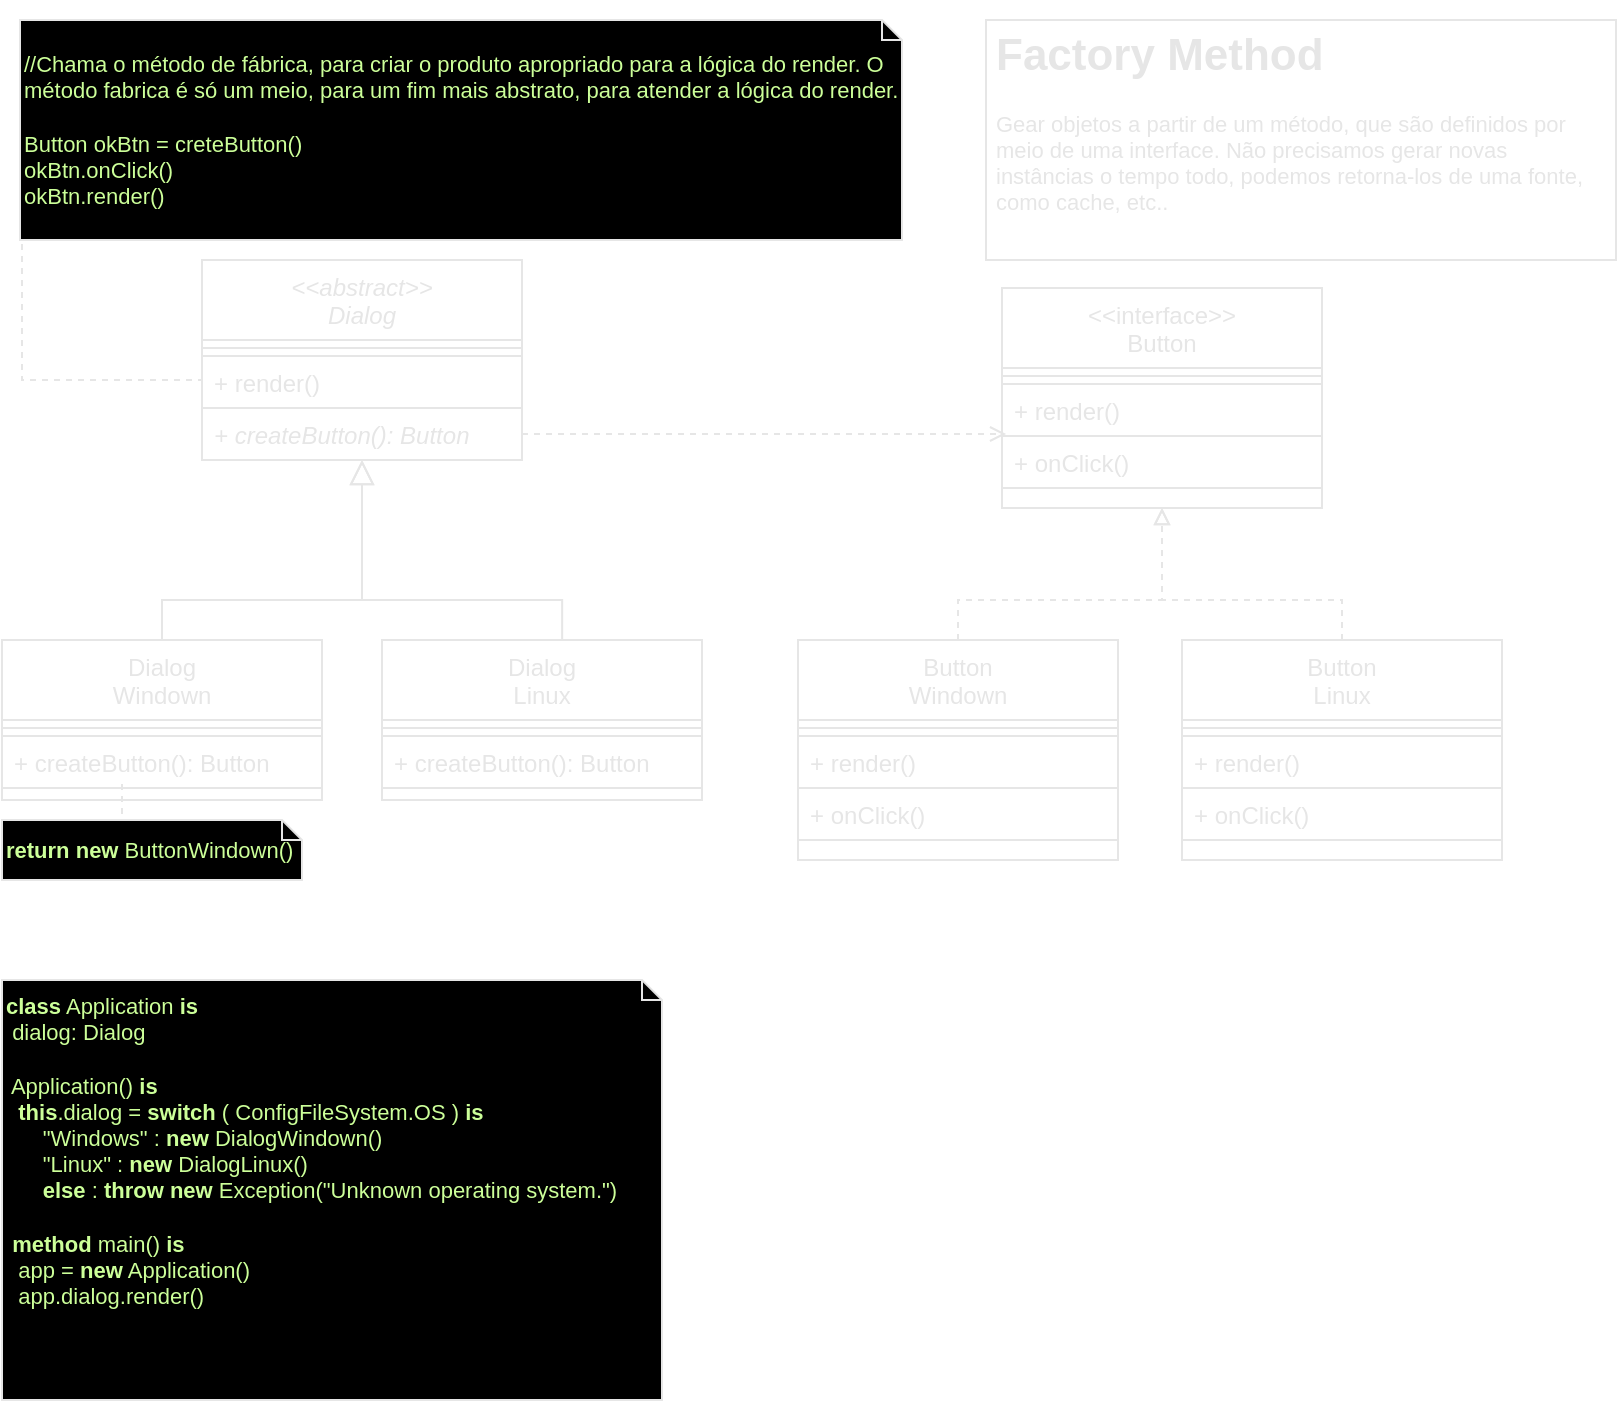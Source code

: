 <mxfile version="20.8.10" type="github" pages="3">
  <diagram id="C5RBs43oDa-KdzZeNtuy" name="Factory Method">
    <mxGraphModel dx="999" dy="1647" grid="1" gridSize="10" guides="1" tooltips="1" connect="1" arrows="1" fold="1" page="1" pageScale="1" pageWidth="827" pageHeight="1169" math="0" shadow="0">
      <root>
        <mxCell id="WIyWlLk6GJQsqaUBKTNV-0" />
        <mxCell id="WIyWlLk6GJQsqaUBKTNV-1" parent="WIyWlLk6GJQsqaUBKTNV-0" />
        <mxCell id="zkfFHV4jXpPFQw0GAbJ--0" value="&lt;&lt;abstract&gt;&gt;&#xa;Dialog" style="swimlane;fontStyle=2;align=center;verticalAlign=top;childLayout=stackLayout;horizontal=1;startSize=40;horizontalStack=0;resizeParent=1;resizeLast=0;collapsible=1;marginBottom=0;rounded=0;shadow=0;strokeWidth=1;fontColor=#E6E6E6;strokeColor=#E6E6E6;" parent="WIyWlLk6GJQsqaUBKTNV-1" vertex="1">
          <mxGeometry x="120" y="120" width="160" height="100" as="geometry">
            <mxRectangle x="230" y="140" width="160" height="26" as="alternateBounds" />
          </mxGeometry>
        </mxCell>
        <mxCell id="zkfFHV4jXpPFQw0GAbJ--4" value="" style="line;html=1;strokeWidth=1;align=left;verticalAlign=middle;spacingTop=-1;spacingLeft=3;spacingRight=3;rotatable=0;labelPosition=right;points=[];portConstraint=eastwest;fontColor=#E6E6E6;strokeColor=#E6E6E6;" parent="zkfFHV4jXpPFQw0GAbJ--0" vertex="1">
          <mxGeometry y="40" width="160" height="8" as="geometry" />
        </mxCell>
        <mxCell id="zkfFHV4jXpPFQw0GAbJ--5" value="+ render()" style="text;align=left;verticalAlign=top;spacingLeft=4;spacingRight=4;overflow=hidden;rotatable=0;points=[[0,0.5],[1,0.5]];portConstraint=eastwest;fontColor=#E6E6E6;strokeColor=#E6E6E6;" parent="zkfFHV4jXpPFQw0GAbJ--0" vertex="1">
          <mxGeometry y="48" width="160" height="26" as="geometry" />
        </mxCell>
        <mxCell id="k-C3hMUkvCa6fPTuD9LT-3" value="+ createButton(): Button" style="text;align=left;verticalAlign=top;spacingLeft=4;spacingRight=4;overflow=hidden;rotatable=0;points=[[0,0.5],[1,0.5]];portConstraint=eastwest;fontStyle=2;fontColor=#E6E6E6;strokeColor=#E6E6E6;" parent="zkfFHV4jXpPFQw0GAbJ--0" vertex="1">
          <mxGeometry y="74" width="160" height="26" as="geometry" />
        </mxCell>
        <mxCell id="zkfFHV4jXpPFQw0GAbJ--6" value="Dialog&#xa;Windown" style="swimlane;fontStyle=0;align=center;verticalAlign=top;childLayout=stackLayout;horizontal=1;startSize=40;horizontalStack=0;resizeParent=1;resizeLast=0;collapsible=1;marginBottom=0;rounded=0;shadow=0;strokeWidth=1;strokeColor=#E6E6E6;fontColor=#E6E6E6;" parent="WIyWlLk6GJQsqaUBKTNV-1" vertex="1">
          <mxGeometry x="20" y="310" width="160" height="80" as="geometry">
            <mxRectangle x="130" y="380" width="160" height="26" as="alternateBounds" />
          </mxGeometry>
        </mxCell>
        <mxCell id="zkfFHV4jXpPFQw0GAbJ--9" value="" style="line;html=1;strokeWidth=1;align=left;verticalAlign=middle;spacingTop=-1;spacingLeft=3;spacingRight=3;rotatable=0;labelPosition=right;points=[];portConstraint=eastwest;strokeColor=#E6E6E6;fontColor=#E6E6E6;" parent="zkfFHV4jXpPFQw0GAbJ--6" vertex="1">
          <mxGeometry y="40" width="160" height="8" as="geometry" />
        </mxCell>
        <mxCell id="zkfFHV4jXpPFQw0GAbJ--11" value="+ createButton(): Button" style="text;align=left;verticalAlign=top;spacingLeft=4;spacingRight=4;overflow=hidden;rotatable=0;points=[[0,0.5],[1,0.5]];portConstraint=eastwest;strokeColor=#E6E6E6;fontColor=#E6E6E6;" parent="zkfFHV4jXpPFQw0GAbJ--6" vertex="1">
          <mxGeometry y="48" width="160" height="26" as="geometry" />
        </mxCell>
        <mxCell id="zkfFHV4jXpPFQw0GAbJ--12" value="" style="endArrow=block;endSize=10;endFill=0;shadow=0;strokeWidth=1;rounded=0;edgeStyle=elbowEdgeStyle;elbow=vertical;exitX=0.5;exitY=0;exitDx=0;exitDy=0;entryX=0.5;entryY=1;entryDx=0;entryDy=0;strokeColor=#E6E6E6;fontColor=#E6E6E6;" parent="WIyWlLk6GJQsqaUBKTNV-1" source="zkfFHV4jXpPFQw0GAbJ--6" target="zkfFHV4jXpPFQw0GAbJ--0" edge="1">
          <mxGeometry width="160" relative="1" as="geometry">
            <mxPoint x="100" y="280" as="sourcePoint" />
            <mxPoint x="150" y="250" as="targetPoint" />
            <Array as="points">
              <mxPoint x="150" y="290" />
            </Array>
          </mxGeometry>
        </mxCell>
        <mxCell id="zkfFHV4jXpPFQw0GAbJ--16" value="" style="endArrow=block;endSize=10;endFill=0;shadow=0;strokeWidth=1;rounded=0;edgeStyle=elbowEdgeStyle;elbow=vertical;exitX=0.563;exitY=0;exitDx=0;exitDy=0;exitPerimeter=0;entryX=0.5;entryY=1;entryDx=0;entryDy=0;strokeColor=#E6E6E6;fontColor=#E6E6E6;" parent="WIyWlLk6GJQsqaUBKTNV-1" source="k-C3hMUkvCa6fPTuD9LT-14" target="zkfFHV4jXpPFQw0GAbJ--0" edge="1">
          <mxGeometry width="160" relative="1" as="geometry">
            <mxPoint x="300" y="360" as="sourcePoint" />
            <mxPoint x="200" y="271" as="targetPoint" />
            <Array as="points">
              <mxPoint x="240" y="290" />
            </Array>
          </mxGeometry>
        </mxCell>
        <mxCell id="k-C3hMUkvCa6fPTuD9LT-8" value="" style="edgeStyle=orthogonalEdgeStyle;rounded=0;orthogonalLoop=1;jettySize=auto;html=1;dashed=1;endArrow=block;endFill=0;entryX=0.5;entryY=1;entryDx=0;entryDy=0;exitX=0.5;exitY=0;exitDx=0;exitDy=0;fontColor=#E6E6E6;strokeColor=#E6E6E6;" parent="WIyWlLk6GJQsqaUBKTNV-1" source="k-C3hMUkvCa6fPTuD9LT-4" target="zkfFHV4jXpPFQw0GAbJ--17" edge="1">
          <mxGeometry relative="1" as="geometry">
            <Array as="points">
              <mxPoint x="498" y="290" />
              <mxPoint x="600" y="290" />
            </Array>
          </mxGeometry>
        </mxCell>
        <mxCell id="zkfFHV4jXpPFQw0GAbJ--17" value="&lt;&lt;interface&gt;&gt;&#xa;Button" style="swimlane;fontStyle=0;align=center;verticalAlign=top;childLayout=stackLayout;horizontal=1;startSize=40;horizontalStack=0;resizeParent=1;resizeLast=0;collapsible=1;marginBottom=0;rounded=0;shadow=0;strokeWidth=1;fontColor=#E6E6E6;strokeColor=#E6E6E6;" parent="WIyWlLk6GJQsqaUBKTNV-1" vertex="1">
          <mxGeometry x="520" y="134" width="160" height="110" as="geometry">
            <mxRectangle x="550" y="140" width="160" height="26" as="alternateBounds" />
          </mxGeometry>
        </mxCell>
        <mxCell id="zkfFHV4jXpPFQw0GAbJ--23" value="" style="line;html=1;strokeWidth=1;align=left;verticalAlign=middle;spacingTop=-1;spacingLeft=3;spacingRight=3;rotatable=0;labelPosition=right;points=[];portConstraint=eastwest;fontColor=#E6E6E6;strokeColor=#E6E6E6;" parent="zkfFHV4jXpPFQw0GAbJ--17" vertex="1">
          <mxGeometry y="40" width="160" height="8" as="geometry" />
        </mxCell>
        <mxCell id="zkfFHV4jXpPFQw0GAbJ--24" value="+ render()" style="text;align=left;verticalAlign=top;spacingLeft=4;spacingRight=4;overflow=hidden;rotatable=0;points=[[0,0.5],[1,0.5]];portConstraint=eastwest;fontColor=#E6E6E6;strokeColor=#E6E6E6;" parent="zkfFHV4jXpPFQw0GAbJ--17" vertex="1">
          <mxGeometry y="48" width="160" height="26" as="geometry" />
        </mxCell>
        <mxCell id="zkfFHV4jXpPFQw0GAbJ--25" value="+ onClick()" style="text;align=left;verticalAlign=top;spacingLeft=4;spacingRight=4;overflow=hidden;rotatable=0;points=[[0,0.5],[1,0.5]];portConstraint=eastwest;fontColor=#E6E6E6;strokeColor=#E6E6E6;" parent="zkfFHV4jXpPFQw0GAbJ--17" vertex="1">
          <mxGeometry y="74" width="160" height="26" as="geometry" />
        </mxCell>
        <mxCell id="zkfFHV4jXpPFQw0GAbJ--26" value="" style="endArrow=open;shadow=0;strokeWidth=1;rounded=0;endFill=1;edgeStyle=elbowEdgeStyle;elbow=vertical;dashed=1;exitX=1;exitY=0.5;exitDx=0;exitDy=0;entryX=0.013;entryY=0.962;entryDx=0;entryDy=0;entryPerimeter=0;fontColor=#E6E6E6;strokeColor=#E6E6E6;" parent="WIyWlLk6GJQsqaUBKTNV-1" source="k-C3hMUkvCa6fPTuD9LT-3" target="zkfFHV4jXpPFQw0GAbJ--24" edge="1">
          <mxGeometry x="0.5" y="41" relative="1" as="geometry">
            <mxPoint x="350" y="180" as="sourcePoint" />
            <mxPoint x="470" y="210" as="targetPoint" />
            <mxPoint x="-40" y="32" as="offset" />
            <Array as="points">
              <mxPoint x="390" y="207" />
            </Array>
          </mxGeometry>
        </mxCell>
        <mxCell id="k-C3hMUkvCa6fPTuD9LT-4" value="Button&#xa;Windown" style="swimlane;fontStyle=0;align=center;verticalAlign=top;childLayout=stackLayout;horizontal=1;startSize=40;horizontalStack=0;resizeParent=1;resizeLast=0;collapsible=1;marginBottom=0;rounded=0;shadow=0;strokeWidth=1;fontColor=#E6E6E6;strokeColor=#E6E6E6;" parent="WIyWlLk6GJQsqaUBKTNV-1" vertex="1">
          <mxGeometry x="418" y="310" width="160" height="110" as="geometry">
            <mxRectangle x="550" y="140" width="160" height="26" as="alternateBounds" />
          </mxGeometry>
        </mxCell>
        <mxCell id="k-C3hMUkvCa6fPTuD9LT-5" value="" style="line;html=1;strokeWidth=1;align=left;verticalAlign=middle;spacingTop=-1;spacingLeft=3;spacingRight=3;rotatable=0;labelPosition=right;points=[];portConstraint=eastwest;fontColor=#E6E6E6;strokeColor=#E6E6E6;" parent="k-C3hMUkvCa6fPTuD9LT-4" vertex="1">
          <mxGeometry y="40" width="160" height="8" as="geometry" />
        </mxCell>
        <mxCell id="k-C3hMUkvCa6fPTuD9LT-6" value="+ render()" style="text;align=left;verticalAlign=top;spacingLeft=4;spacingRight=4;overflow=hidden;rotatable=0;points=[[0,0.5],[1,0.5]];portConstraint=eastwest;fontColor=#E6E6E6;strokeColor=#E6E6E6;" parent="k-C3hMUkvCa6fPTuD9LT-4" vertex="1">
          <mxGeometry y="48" width="160" height="26" as="geometry" />
        </mxCell>
        <mxCell id="k-C3hMUkvCa6fPTuD9LT-7" value="+ onClick()" style="text;align=left;verticalAlign=top;spacingLeft=4;spacingRight=4;overflow=hidden;rotatable=0;points=[[0,0.5],[1,0.5]];portConstraint=eastwest;fontColor=#E6E6E6;strokeColor=#E6E6E6;" parent="k-C3hMUkvCa6fPTuD9LT-4" vertex="1">
          <mxGeometry y="74" width="160" height="26" as="geometry" />
        </mxCell>
        <mxCell id="k-C3hMUkvCa6fPTuD9LT-13" style="edgeStyle=orthogonalEdgeStyle;rounded=0;orthogonalLoop=1;jettySize=auto;html=1;entryX=0.5;entryY=1;entryDx=0;entryDy=0;dashed=1;endArrow=block;endFill=0;fontColor=#E6E6E6;strokeColor=#E6E6E6;" parent="WIyWlLk6GJQsqaUBKTNV-1" source="k-C3hMUkvCa6fPTuD9LT-9" target="zkfFHV4jXpPFQw0GAbJ--17" edge="1">
          <mxGeometry relative="1" as="geometry">
            <Array as="points">
              <mxPoint x="690" y="290" />
              <mxPoint x="600" y="290" />
            </Array>
          </mxGeometry>
        </mxCell>
        <mxCell id="k-C3hMUkvCa6fPTuD9LT-9" value="Button&#xa;Linux" style="swimlane;fontStyle=0;align=center;verticalAlign=top;childLayout=stackLayout;horizontal=1;startSize=40;horizontalStack=0;resizeParent=1;resizeLast=0;collapsible=1;marginBottom=0;rounded=0;shadow=0;strokeWidth=1;fontColor=#E6E6E6;strokeColor=#E6E6E6;" parent="WIyWlLk6GJQsqaUBKTNV-1" vertex="1">
          <mxGeometry x="610" y="310" width="160" height="110" as="geometry">
            <mxRectangle x="550" y="140" width="160" height="26" as="alternateBounds" />
          </mxGeometry>
        </mxCell>
        <mxCell id="k-C3hMUkvCa6fPTuD9LT-10" value="" style="line;html=1;strokeWidth=1;align=left;verticalAlign=middle;spacingTop=-1;spacingLeft=3;spacingRight=3;rotatable=0;labelPosition=right;points=[];portConstraint=eastwest;fontColor=#E6E6E6;strokeColor=#E6E6E6;" parent="k-C3hMUkvCa6fPTuD9LT-9" vertex="1">
          <mxGeometry y="40" width="160" height="8" as="geometry" />
        </mxCell>
        <mxCell id="k-C3hMUkvCa6fPTuD9LT-11" value="+ render()" style="text;align=left;verticalAlign=top;spacingLeft=4;spacingRight=4;overflow=hidden;rotatable=0;points=[[0,0.5],[1,0.5]];portConstraint=eastwest;fontColor=#E6E6E6;strokeColor=#E6E6E6;" parent="k-C3hMUkvCa6fPTuD9LT-9" vertex="1">
          <mxGeometry y="48" width="160" height="26" as="geometry" />
        </mxCell>
        <mxCell id="k-C3hMUkvCa6fPTuD9LT-12" value="+ onClick()" style="text;align=left;verticalAlign=top;spacingLeft=4;spacingRight=4;overflow=hidden;rotatable=0;points=[[0,0.5],[1,0.5]];portConstraint=eastwest;fontColor=#E6E6E6;strokeColor=#E6E6E6;" parent="k-C3hMUkvCa6fPTuD9LT-9" vertex="1">
          <mxGeometry y="74" width="160" height="26" as="geometry" />
        </mxCell>
        <mxCell id="k-C3hMUkvCa6fPTuD9LT-14" value="Dialog&#xa;Linux" style="swimlane;fontStyle=0;align=center;verticalAlign=top;childLayout=stackLayout;horizontal=1;startSize=40;horizontalStack=0;resizeParent=1;resizeLast=0;collapsible=1;marginBottom=0;rounded=0;shadow=0;strokeWidth=1;strokeColor=#E6E6E6;fontColor=#E6E6E6;" parent="WIyWlLk6GJQsqaUBKTNV-1" vertex="1">
          <mxGeometry x="210" y="310" width="160" height="80" as="geometry">
            <mxRectangle x="130" y="380" width="160" height="26" as="alternateBounds" />
          </mxGeometry>
        </mxCell>
        <mxCell id="k-C3hMUkvCa6fPTuD9LT-15" value="" style="line;html=1;strokeWidth=1;align=left;verticalAlign=middle;spacingTop=-1;spacingLeft=3;spacingRight=3;rotatable=0;labelPosition=right;points=[];portConstraint=eastwest;strokeColor=#E6E6E6;fontColor=#E6E6E6;" parent="k-C3hMUkvCa6fPTuD9LT-14" vertex="1">
          <mxGeometry y="40" width="160" height="8" as="geometry" />
        </mxCell>
        <mxCell id="k-C3hMUkvCa6fPTuD9LT-16" value="+ createButton(): Button" style="text;align=left;verticalAlign=top;spacingLeft=4;spacingRight=4;overflow=hidden;rotatable=0;points=[[0,0.5],[1,0.5]];portConstraint=eastwest;fontColor=#E6E6E6;strokeColor=#E6E6E6;" parent="k-C3hMUkvCa6fPTuD9LT-14" vertex="1">
          <mxGeometry y="48" width="160" height="26" as="geometry" />
        </mxCell>
        <mxCell id="4-g5KckkrZ230mikaVaq-2" style="edgeStyle=orthogonalEdgeStyle;rounded=0;orthogonalLoop=1;jettySize=auto;html=1;exitX=0.5;exitY=0;exitDx=0;exitDy=0;exitPerimeter=0;entryX=0.375;entryY=0.846;entryDx=0;entryDy=0;entryPerimeter=0;dashed=1;fontSize=11;fontColor=#E6E6E6;endArrow=none;endFill=0;strokeColor=#E6E6E6;" parent="WIyWlLk6GJQsqaUBKTNV-1" source="4-g5KckkrZ230mikaVaq-1" target="zkfFHV4jXpPFQw0GAbJ--11" edge="1">
          <mxGeometry relative="1" as="geometry" />
        </mxCell>
        <mxCell id="4-g5KckkrZ230mikaVaq-1" value="&lt;b&gt;return&lt;/b&gt; &lt;b&gt;new&lt;/b&gt; ButtonWindown()" style="shape=note;whiteSpace=wrap;html=1;backgroundOutline=1;darkOpacity=0.05;align=left;fontSize=11;size=10;fillColor=#000000;fontColor=#CCFF99;strokeColor=#E6E6E6;" parent="WIyWlLk6GJQsqaUBKTNV-1" vertex="1">
          <mxGeometry x="20" y="400" width="150" height="30" as="geometry" />
        </mxCell>
        <mxCell id="4-g5KckkrZ230mikaVaq-3" value="//Chama o método de fábrica, para criar o produto apropriado para a lógica do render. O método fabrica é só um meio, para um fim mais abstrato, para atender a lógica do render.&lt;br&gt;&lt;br&gt;Button okBtn = creteButton()&lt;br&gt;okBtn.onClick()&lt;br&gt;okBtn.render()" style="shape=note;whiteSpace=wrap;html=1;backgroundOutline=1;darkOpacity=0.05;align=left;fontSize=11;size=10;fillColor=#000000;fontColor=#CCFF99;strokeColor=#E6E6E6;" parent="WIyWlLk6GJQsqaUBKTNV-1" vertex="1">
          <mxGeometry x="29" width="441" height="110" as="geometry" />
        </mxCell>
        <mxCell id="4-g5KckkrZ230mikaVaq-4" style="edgeStyle=orthogonalEdgeStyle;rounded=0;orthogonalLoop=1;jettySize=auto;html=1;dashed=1;fontSize=11;fontColor=#E6E6E6;endArrow=none;endFill=0;entryX=0;entryY=1;entryDx=0;entryDy=0;entryPerimeter=0;exitX=0;exitY=0.5;exitDx=0;exitDy=0;strokeColor=#E6E6E6;" parent="WIyWlLk6GJQsqaUBKTNV-1" source="zkfFHV4jXpPFQw0GAbJ--5" target="4-g5KckkrZ230mikaVaq-3" edge="1">
          <mxGeometry relative="1" as="geometry">
            <mxPoint x="60" y="180" as="sourcePoint" />
            <mxPoint x="40" y="120" as="targetPoint" />
            <Array as="points">
              <mxPoint x="120" y="180" />
              <mxPoint x="30" y="180" />
            </Array>
          </mxGeometry>
        </mxCell>
        <mxCell id="4-g5KckkrZ230mikaVaq-5" value="&lt;font&gt;&lt;b&gt;class&lt;/b&gt; Application &lt;b&gt;is&lt;/b&gt;&lt;br&gt;&lt;span style=&quot;white-space: pre;&quot;&gt; &lt;/span&gt;dialog: Dialog&lt;br&gt;&lt;br&gt;&lt;span style=&quot;white-space: pre;&quot;&gt; &lt;/span&gt;Application()&amp;nbsp;&lt;b&gt;is&lt;/b&gt;&lt;br&gt;&lt;span style=&quot;white-space: pre;&quot;&gt; &lt;/span&gt;&lt;span style=&quot;white-space: pre;&quot;&gt; &lt;/span&gt;&lt;b&gt;this&lt;/b&gt;.dialog = &lt;b&gt;switch&lt;/b&gt; ( ConfigFileSystem.OS ) &lt;b&gt;is&lt;/b&gt;&lt;br&gt;&lt;span style=&quot;white-space: pre;&quot;&gt; &lt;/span&gt;&lt;span style=&quot;white-space: pre;&quot;&gt; &lt;/span&gt;&lt;span style=&quot;white-space: pre;&quot;&gt; &lt;span style=&quot;white-space: pre;&quot;&gt; &lt;/span&gt;&lt;span style=&quot;white-space: pre;&quot;&gt; &lt;span style=&quot;white-space: pre;&quot;&gt; &lt;/span&gt;&lt;/span&gt;&lt;/span&gt;&quot;Windows&quot; : &lt;b&gt;new&lt;/b&gt; DialogWindown()&lt;br&gt;&lt;span style=&quot;white-space: pre;&quot;&gt; &lt;/span&gt;&lt;span style=&quot;white-space: pre;&quot;&gt; &lt;/span&gt;&lt;span style=&quot;white-space: pre;&quot;&gt; &lt;span style=&quot;white-space: pre;&quot;&gt; &lt;/span&gt;&lt;span style=&quot;white-space: pre;&quot;&gt; &lt;span style=&quot;white-space: pre;&quot;&gt; &lt;/span&gt;&lt;/span&gt;&lt;/span&gt;&quot;Linux&quot; : &lt;b&gt;new&lt;/b&gt; DialogLinux()&lt;br&gt;&lt;span style=&quot;white-space: pre;&quot;&gt; &lt;/span&gt;&lt;span style=&quot;white-space: pre;&quot;&gt; &lt;/span&gt;&lt;span style=&quot;white-space: pre;&quot;&gt; &lt;span style=&quot;white-space: pre;&quot;&gt; &lt;/span&gt;&lt;span style=&quot;white-space: pre;&quot;&gt; &lt;span style=&quot;white-space: pre;&quot;&gt; &lt;/span&gt;&lt;/span&gt;&lt;/span&gt;&lt;b&gt;else&lt;/b&gt; : &lt;b&gt;throw new&lt;/b&gt; Exception(&quot;Unknown operating system.&quot;)&lt;br&gt;&lt;span style=&quot;white-space: pre;&quot;&gt; &lt;/span&gt;&lt;br&gt;&lt;span style=&quot;white-space: pre;&quot;&gt; &lt;/span&gt;&lt;b&gt;method&lt;/b&gt; main() &lt;b&gt;is&lt;/b&gt;&lt;br&gt;&lt;span style=&quot;white-space: pre;&quot;&gt; &lt;/span&gt;&lt;span style=&quot;white-space: pre;&quot;&gt; &lt;/span&gt;app = &lt;b&gt;new&lt;/b&gt; Application()&lt;br&gt;&lt;span style=&quot;white-space: pre;&quot;&gt; &lt;/span&gt;&lt;span style=&quot;white-space: pre;&quot;&gt; &lt;/span&gt;app.dialog.render()&lt;br&gt;&lt;br&gt;&lt;/font&gt;" style="shape=note;whiteSpace=wrap;html=1;backgroundOutline=1;darkOpacity=0.05;align=left;fontSize=11;size=10;fillColor=#000000;fontColor=#CCFF99;strokeColor=#E6E6E6;verticalAlign=top;" parent="WIyWlLk6GJQsqaUBKTNV-1" vertex="1">
          <mxGeometry x="20" y="480" width="330" height="210" as="geometry" />
        </mxCell>
        <mxCell id="aQSBk3LIoLAffi5T2jlN-0" value="&lt;h1&gt;Factory Method&lt;/h1&gt;&lt;p&gt;Gear objetos a partir de um método, que são definidos por meio de uma interface. Não precisamos gerar novas instâncias o tempo todo, podemos retorna-los de uma fonte, como cache, etc..&lt;/p&gt;" style="text;html=1;strokeColor=#E6E6E6;fillColor=none;spacing=5;spacingTop=-20;whiteSpace=wrap;overflow=hidden;rounded=0;fontSize=11;fontColor=#E6E6E6;" parent="WIyWlLk6GJQsqaUBKTNV-1" vertex="1">
          <mxGeometry x="512" width="315" height="120" as="geometry" />
        </mxCell>
      </root>
    </mxGraphModel>
  </diagram>
  <diagram id="BomtLqVlqRJRR5CAD61R" name="Abstract Factory">
    <mxGraphModel dx="999" dy="478" grid="1" gridSize="10" guides="1" tooltips="1" connect="1" arrows="1" fold="1" page="1" pageScale="1" pageWidth="827" pageHeight="1169" math="0" shadow="0">
      <root>
        <mxCell id="0" />
        <mxCell id="1" parent="0" />
        <mxCell id="zZGIEH45paqE8WZlSoHH-1" value="&lt;&lt;interface&gt;&gt;&#xa;GUIFactory" style="swimlane;fontStyle=0;align=center;verticalAlign=top;childLayout=stackLayout;horizontal=1;startSize=40;horizontalStack=0;resizeParent=1;resizeLast=0;collapsible=1;marginBottom=0;rounded=0;shadow=0;strokeWidth=1;fontColor=#E6E6E6;strokeColor=#E6E6E6;" parent="1" vertex="1">
          <mxGeometry x="440" y="259" width="190" height="110" as="geometry">
            <mxRectangle x="550" y="140" width="160" height="26" as="alternateBounds" />
          </mxGeometry>
        </mxCell>
        <mxCell id="zZGIEH45paqE8WZlSoHH-2" value="" style="line;html=1;strokeWidth=1;align=left;verticalAlign=middle;spacingTop=-1;spacingLeft=3;spacingRight=3;rotatable=0;labelPosition=right;points=[];portConstraint=eastwest;strokeColor=#E6E6E6;fontColor=#E6E6E6;" parent="zZGIEH45paqE8WZlSoHH-1" vertex="1">
          <mxGeometry y="40" width="190" height="8" as="geometry" />
        </mxCell>
        <mxCell id="zZGIEH45paqE8WZlSoHH-3" value="+ createButton(): Button" style="text;align=left;verticalAlign=top;spacingLeft=4;spacingRight=4;overflow=hidden;rotatable=0;points=[[0,0.5],[1,0.5]];portConstraint=eastwest;fontColor=#E6E6E6;strokeColor=#E6E6E6;" parent="zZGIEH45paqE8WZlSoHH-1" vertex="1">
          <mxGeometry y="48" width="190" height="26" as="geometry" />
        </mxCell>
        <mxCell id="zZGIEH45paqE8WZlSoHH-4" value="+ createCheckbox(): Checkbox" style="text;align=left;verticalAlign=top;spacingLeft=4;spacingRight=4;overflow=hidden;rotatable=0;points=[[0,0.5],[1,0.5]];portConstraint=eastwest;fontColor=#E6E6E6;strokeColor=#E6E6E6;" parent="zZGIEH45paqE8WZlSoHH-1" vertex="1">
          <mxGeometry y="74" width="190" height="26" as="geometry" />
        </mxCell>
        <mxCell id="tleChEqnYoVJlQqiPh8k-1" value="GUIFactoryWindown" style="swimlane;fontStyle=0;align=center;verticalAlign=top;childLayout=stackLayout;horizontal=1;startSize=40;horizontalStack=0;resizeParent=1;resizeLast=0;collapsible=1;marginBottom=0;rounded=0;shadow=0;strokeWidth=1;strokeColor=#E6E6E6;fontColor=#E6E6E6;" parent="1" vertex="1">
          <mxGeometry x="440" y="420" width="190" height="50" as="geometry">
            <mxRectangle x="550" y="140" width="160" height="26" as="alternateBounds" />
          </mxGeometry>
        </mxCell>
        <mxCell id="tleChEqnYoVJlQqiPh8k-2" value="" style="line;html=1;strokeWidth=1;align=left;verticalAlign=middle;spacingTop=-1;spacingLeft=3;spacingRight=3;rotatable=0;labelPosition=right;points=[];portConstraint=eastwest;strokeColor=#E6E6E6;fontColor=#E6E6E6;" parent="tleChEqnYoVJlQqiPh8k-1" vertex="1">
          <mxGeometry y="40" width="190" height="8" as="geometry" />
        </mxCell>
        <mxCell id="tleChEqnYoVJlQqiPh8k-14" value="" style="edgeStyle=orthogonalEdgeStyle;rounded=0;orthogonalLoop=1;jettySize=auto;html=1;strokeColor=#E6E6E6;fontSize=11;fontColor=#E6E6E6;startArrow=block;startFill=0;endArrow=none;endFill=0;" parent="1" source="tleChEqnYoVJlQqiPh8k-6" target="tleChEqnYoVJlQqiPh8k-12" edge="1">
          <mxGeometry relative="1" as="geometry" />
        </mxCell>
        <mxCell id="tleChEqnYoVJlQqiPh8k-6" value="&lt;&lt;interface&gt;&gt;&#xa;Button" style="swimlane;fontStyle=2;align=center;verticalAlign=top;childLayout=stackLayout;horizontal=1;startSize=40;horizontalStack=0;resizeParent=1;resizeLast=0;collapsible=1;marginBottom=0;rounded=0;shadow=0;strokeWidth=1;strokeColor=#E6E6E6;fontColor=#E6E6E6;" parent="1" vertex="1">
          <mxGeometry x="90" y="290" width="100" height="48" as="geometry">
            <mxRectangle x="550" y="140" width="160" height="26" as="alternateBounds" />
          </mxGeometry>
        </mxCell>
        <mxCell id="tleChEqnYoVJlQqiPh8k-7" value="" style="line;html=1;strokeWidth=1;align=left;verticalAlign=middle;spacingTop=-1;spacingLeft=3;spacingRight=3;rotatable=0;labelPosition=right;points=[];portConstraint=eastwest;strokeColor=#E6E6E6;fontColor=#E6E6E6;" parent="tleChEqnYoVJlQqiPh8k-6" vertex="1">
          <mxGeometry y="40" width="100" height="8" as="geometry" />
        </mxCell>
        <mxCell id="tleChEqnYoVJlQqiPh8k-17" value="" style="edgeStyle=orthogonalEdgeStyle;rounded=0;orthogonalLoop=1;jettySize=auto;html=1;strokeColor=#E6E6E6;fontSize=11;fontColor=#E6E6E6;startArrow=block;startFill=0;endArrow=none;endFill=0;exitX=0.5;exitY=1;exitDx=0;exitDy=0;entryX=0.5;entryY=0;entryDx=0;entryDy=0;" parent="1" source="tleChEqnYoVJlQqiPh8k-10" target="tleChEqnYoVJlQqiPh8k-15" edge="1">
          <mxGeometry relative="1" as="geometry">
            <mxPoint x="417" y="380" as="sourcePoint" />
            <mxPoint x="371" y="420" as="targetPoint" />
          </mxGeometry>
        </mxCell>
        <mxCell id="tleChEqnYoVJlQqiPh8k-10" value="&lt;&lt;interface&gt;&gt;&#xa;Checkbox" style="swimlane;fontStyle=2;align=center;verticalAlign=top;childLayout=stackLayout;horizontal=1;startSize=40;horizontalStack=0;resizeParent=1;resizeLast=0;collapsible=1;marginBottom=0;rounded=0;shadow=0;strokeWidth=1;strokeColor=#E6E6E6;fontColor=#E6E6E6;" parent="1" vertex="1">
          <mxGeometry x="250" y="290" width="100" height="48" as="geometry">
            <mxRectangle x="550" y="140" width="160" height="26" as="alternateBounds" />
          </mxGeometry>
        </mxCell>
        <mxCell id="tleChEqnYoVJlQqiPh8k-11" value="" style="line;html=1;strokeWidth=1;align=left;verticalAlign=middle;spacingTop=-1;spacingLeft=3;spacingRight=3;rotatable=0;labelPosition=right;points=[];portConstraint=eastwest;strokeColor=#E6E6E6;fontColor=#E6E6E6;" parent="tleChEqnYoVJlQqiPh8k-10" vertex="1">
          <mxGeometry y="40" width="100" height="8" as="geometry" />
        </mxCell>
        <mxCell id="tleChEqnYoVJlQqiPh8k-12" value="ButtonWindown" style="swimlane;fontStyle=0;align=center;verticalAlign=top;childLayout=stackLayout;horizontal=1;startSize=30;horizontalStack=0;resizeParent=1;resizeLast=0;collapsible=1;marginBottom=0;rounded=0;shadow=0;strokeWidth=1;strokeColor=#E6E6E6;fontColor=#E6E6E6;" parent="1" vertex="1">
          <mxGeometry x="80" y="380" width="120" height="40" as="geometry">
            <mxRectangle x="550" y="140" width="160" height="26" as="alternateBounds" />
          </mxGeometry>
        </mxCell>
        <mxCell id="tleChEqnYoVJlQqiPh8k-13" value="" style="line;html=1;strokeWidth=1;align=left;verticalAlign=middle;spacingTop=-1;spacingLeft=3;spacingRight=3;rotatable=0;labelPosition=right;points=[];portConstraint=eastwest;strokeColor=#E6E6E6;fontColor=#E6E6E6;" parent="tleChEqnYoVJlQqiPh8k-12" vertex="1">
          <mxGeometry y="30" width="120" height="8" as="geometry" />
        </mxCell>
        <mxCell id="tleChEqnYoVJlQqiPh8k-15" value="CheckboxWindown" style="swimlane;fontStyle=0;align=center;verticalAlign=top;childLayout=stackLayout;horizontal=1;startSize=30;horizontalStack=0;resizeParent=1;resizeLast=0;collapsible=1;marginBottom=0;rounded=0;shadow=0;strokeWidth=1;strokeColor=#E6E6E6;fontColor=#E6E6E6;" parent="1" vertex="1">
          <mxGeometry x="230" y="380" width="140" height="40" as="geometry">
            <mxRectangle x="550" y="140" width="160" height="26" as="alternateBounds" />
          </mxGeometry>
        </mxCell>
        <mxCell id="tleChEqnYoVJlQqiPh8k-16" value="" style="line;html=1;strokeWidth=1;align=left;verticalAlign=middle;spacingTop=-1;spacingLeft=3;spacingRight=3;rotatable=0;labelPosition=right;points=[];portConstraint=eastwest;strokeColor=#E6E6E6;fontColor=#E6E6E6;" parent="tleChEqnYoVJlQqiPh8k-15" vertex="1">
          <mxGeometry y="30" width="140" height="8" as="geometry" />
        </mxCell>
        <mxCell id="tleChEqnYoVJlQqiPh8k-20" value="CheckboxLinux" style="swimlane;fontStyle=0;align=center;verticalAlign=top;childLayout=stackLayout;horizontal=1;startSize=30;horizontalStack=0;resizeParent=1;resizeLast=0;collapsible=1;marginBottom=0;rounded=0;shadow=0;strokeWidth=1;strokeColor=#E6E6E6;fontColor=#E6E6E6;" parent="1" vertex="1">
          <mxGeometry x="230" y="210" width="140" height="40" as="geometry">
            <mxRectangle x="550" y="140" width="160" height="26" as="alternateBounds" />
          </mxGeometry>
        </mxCell>
        <mxCell id="tleChEqnYoVJlQqiPh8k-21" value="" style="line;html=1;strokeWidth=1;align=left;verticalAlign=middle;spacingTop=-1;spacingLeft=3;spacingRight=3;rotatable=0;labelPosition=right;points=[];portConstraint=eastwest;strokeColor=#E6E6E6;fontColor=#E6E6E6;" parent="tleChEqnYoVJlQqiPh8k-20" vertex="1">
          <mxGeometry y="30" width="140" height="8" as="geometry" />
        </mxCell>
        <mxCell id="tleChEqnYoVJlQqiPh8k-22" value="" style="edgeStyle=orthogonalEdgeStyle;rounded=0;orthogonalLoop=1;jettySize=auto;html=1;strokeColor=#E6E6E6;fontSize=11;fontColor=#E6E6E6;startArrow=block;startFill=0;endArrow=none;endFill=0;exitX=0.5;exitY=0;exitDx=0;exitDy=0;entryX=0.5;entryY=1;entryDx=0;entryDy=0;" parent="1" source="tleChEqnYoVJlQqiPh8k-10" target="tleChEqnYoVJlQqiPh8k-20" edge="1">
          <mxGeometry relative="1" as="geometry">
            <mxPoint x="381" y="348" as="sourcePoint" />
            <mxPoint x="381" y="430" as="targetPoint" />
          </mxGeometry>
        </mxCell>
        <mxCell id="tleChEqnYoVJlQqiPh8k-23" value="ButtonLinux" style="swimlane;fontStyle=0;align=center;verticalAlign=top;childLayout=stackLayout;horizontal=1;startSize=30;horizontalStack=0;resizeParent=1;resizeLast=0;collapsible=1;marginBottom=0;rounded=0;shadow=0;strokeWidth=1;strokeColor=#E6E6E6;fontColor=#E6E6E6;" parent="1" vertex="1">
          <mxGeometry x="80" y="210" width="120" height="40" as="geometry">
            <mxRectangle x="550" y="140" width="160" height="26" as="alternateBounds" />
          </mxGeometry>
        </mxCell>
        <mxCell id="tleChEqnYoVJlQqiPh8k-24" value="" style="line;html=1;strokeWidth=1;align=left;verticalAlign=middle;spacingTop=-1;spacingLeft=3;spacingRight=3;rotatable=0;labelPosition=right;points=[];portConstraint=eastwest;strokeColor=#E6E6E6;fontColor=#E6E6E6;" parent="tleChEqnYoVJlQqiPh8k-23" vertex="1">
          <mxGeometry y="30" width="120" height="8" as="geometry" />
        </mxCell>
        <mxCell id="tleChEqnYoVJlQqiPh8k-25" value="" style="edgeStyle=orthogonalEdgeStyle;rounded=0;orthogonalLoop=1;jettySize=auto;html=1;strokeColor=#E6E6E6;fontSize=11;fontColor=#E6E6E6;startArrow=block;startFill=0;endArrow=none;endFill=0;entryX=0.5;entryY=1;entryDx=0;entryDy=0;exitX=0.5;exitY=0;exitDx=0;exitDy=0;" parent="1" source="tleChEqnYoVJlQqiPh8k-6" target="tleChEqnYoVJlQqiPh8k-23" edge="1">
          <mxGeometry relative="1" as="geometry">
            <mxPoint x="110" y="348" as="sourcePoint" />
            <mxPoint x="80" y="430" as="targetPoint" />
          </mxGeometry>
        </mxCell>
        <mxCell id="lU3c3ebyKBskg7ODC_VG-5" value="GUIFactoryLinux" style="swimlane;fontStyle=0;align=center;verticalAlign=top;childLayout=stackLayout;horizontal=1;startSize=40;horizontalStack=0;resizeParent=1;resizeLast=0;collapsible=1;marginBottom=0;rounded=0;shadow=0;strokeWidth=1;strokeColor=#E6E6E6;fontColor=#E6E6E6;" parent="1" vertex="1">
          <mxGeometry x="440" y="160" width="190" height="50" as="geometry">
            <mxRectangle x="550" y="140" width="160" height="26" as="alternateBounds" />
          </mxGeometry>
        </mxCell>
        <mxCell id="lU3c3ebyKBskg7ODC_VG-6" value="" style="line;html=1;strokeWidth=1;align=left;verticalAlign=middle;spacingTop=-1;spacingLeft=3;spacingRight=3;rotatable=0;labelPosition=right;points=[];portConstraint=eastwest;strokeColor=#E6E6E6;fontColor=#E6E6E6;" parent="lU3c3ebyKBskg7ODC_VG-5" vertex="1">
          <mxGeometry y="40" width="190" height="8" as="geometry" />
        </mxCell>
        <mxCell id="KyBHNrBl4yGRFhXi097e-1" style="edgeStyle=orthogonalEdgeStyle;rounded=0;orthogonalLoop=1;jettySize=auto;html=1;dashed=1;endArrow=block;endFill=0;fontColor=#E6E6E6;strokeColor=#E6E6E6;exitX=0;exitY=0.5;exitDx=0;exitDy=0;entryX=0.5;entryY=0;entryDx=0;entryDy=0;" edge="1" parent="1" source="lU3c3ebyKBskg7ODC_VG-5" target="tleChEqnYoVJlQqiPh8k-23">
          <mxGeometry relative="1" as="geometry">
            <Array as="points">
              <mxPoint x="140" y="185" />
            </Array>
            <mxPoint x="260" y="130" as="sourcePoint" />
            <mxPoint x="170" y="150" as="targetPoint" />
          </mxGeometry>
        </mxCell>
        <mxCell id="KyBHNrBl4yGRFhXi097e-2" value="" style="edgeStyle=orthogonalEdgeStyle;rounded=0;orthogonalLoop=1;jettySize=auto;html=1;strokeColor=#E6E6E6;fontSize=11;fontColor=#E6E6E6;startArrow=block;startFill=0;endArrow=none;endFill=0;exitX=0.5;exitY=0;exitDx=0;exitDy=0;entryX=0.5;entryY=1;entryDx=0;entryDy=0;" edge="1" parent="1" source="zZGIEH45paqE8WZlSoHH-1" target="lU3c3ebyKBskg7ODC_VG-5">
          <mxGeometry relative="1" as="geometry">
            <mxPoint x="310" y="300" as="sourcePoint" />
            <mxPoint x="310" y="260" as="targetPoint" />
          </mxGeometry>
        </mxCell>
        <mxCell id="KyBHNrBl4yGRFhXi097e-3" value="" style="edgeStyle=orthogonalEdgeStyle;rounded=0;orthogonalLoop=1;jettySize=auto;html=1;strokeColor=#E6E6E6;fontSize=11;fontColor=#E6E6E6;startArrow=block;startFill=0;endArrow=none;endFill=0;entryX=0.5;entryY=0;entryDx=0;entryDy=0;" edge="1" parent="1" target="tleChEqnYoVJlQqiPh8k-1">
          <mxGeometry relative="1" as="geometry">
            <mxPoint x="535" y="370" as="sourcePoint" />
            <mxPoint x="310" y="390" as="targetPoint" />
          </mxGeometry>
        </mxCell>
        <mxCell id="KyBHNrBl4yGRFhXi097e-4" style="edgeStyle=orthogonalEdgeStyle;rounded=0;orthogonalLoop=1;jettySize=auto;html=1;dashed=1;endArrow=block;endFill=0;fontColor=#E6E6E6;strokeColor=#E6E6E6;exitX=0;exitY=0.5;exitDx=0;exitDy=0;entryX=0.5;entryY=0;entryDx=0;entryDy=0;" edge="1" parent="1" source="lU3c3ebyKBskg7ODC_VG-5" target="tleChEqnYoVJlQqiPh8k-20">
          <mxGeometry relative="1" as="geometry">
            <Array as="points">
              <mxPoint x="300" y="185" />
            </Array>
            <mxPoint x="450" y="195" as="sourcePoint" />
            <mxPoint x="150" y="220" as="targetPoint" />
          </mxGeometry>
        </mxCell>
        <mxCell id="KyBHNrBl4yGRFhXi097e-5" style="edgeStyle=orthogonalEdgeStyle;rounded=0;orthogonalLoop=1;jettySize=auto;html=1;dashed=1;endArrow=block;endFill=0;fontColor=#E6E6E6;strokeColor=#E6E6E6;exitX=0;exitY=0.5;exitDx=0;exitDy=0;entryX=0.5;entryY=1;entryDx=0;entryDy=0;" edge="1" parent="1" source="tleChEqnYoVJlQqiPh8k-1" target="tleChEqnYoVJlQqiPh8k-12">
          <mxGeometry relative="1" as="geometry">
            <Array as="points">
              <mxPoint x="140" y="445" />
            </Array>
            <mxPoint x="380" y="470" as="sourcePoint" />
            <mxPoint x="80" y="495" as="targetPoint" />
          </mxGeometry>
        </mxCell>
        <mxCell id="KyBHNrBl4yGRFhXi097e-6" style="edgeStyle=orthogonalEdgeStyle;rounded=0;orthogonalLoop=1;jettySize=auto;html=1;dashed=1;endArrow=block;endFill=0;fontColor=#E6E6E6;strokeColor=#E6E6E6;exitX=0;exitY=0.5;exitDx=0;exitDy=0;entryX=0.5;entryY=1;entryDx=0;entryDy=0;" edge="1" parent="1" source="tleChEqnYoVJlQqiPh8k-1" target="tleChEqnYoVJlQqiPh8k-15">
          <mxGeometry relative="1" as="geometry">
            <Array as="points">
              <mxPoint x="300" y="445" />
            </Array>
            <mxPoint x="450" y="455" as="sourcePoint" />
            <mxPoint x="150" y="430" as="targetPoint" />
          </mxGeometry>
        </mxCell>
        <mxCell id="KyBHNrBl4yGRFhXi097e-7" value="Client" style="swimlane;fontStyle=0;align=center;verticalAlign=top;childLayout=stackLayout;horizontal=1;startSize=40;horizontalStack=0;resizeParent=1;resizeLast=0;collapsible=1;marginBottom=0;rounded=0;shadow=0;strokeWidth=1;fontColor=#E6E6E6;strokeColor=#E6E6E6;" vertex="1" parent="1">
          <mxGeometry x="690" y="259" width="260" height="110" as="geometry">
            <mxRectangle x="550" y="140" width="160" height="26" as="alternateBounds" />
          </mxGeometry>
        </mxCell>
        <mxCell id="KyBHNrBl4yGRFhXi097e-8" value="" style="line;html=1;strokeWidth=1;align=left;verticalAlign=middle;spacingTop=-1;spacingLeft=3;spacingRight=3;rotatable=0;labelPosition=right;points=[];portConstraint=eastwest;strokeColor=#E6E6E6;fontColor=#E6E6E6;" vertex="1" parent="KyBHNrBl4yGRFhXi097e-7">
          <mxGeometry y="40" width="260" height="8" as="geometry" />
        </mxCell>
        <mxCell id="KyBHNrBl4yGRFhXi097e-9" value="- guiFactory: GUIFactory" style="text;align=left;verticalAlign=top;spacingLeft=4;spacingRight=4;overflow=hidden;rotatable=0;points=[[0,0.5],[1,0.5]];portConstraint=eastwest;fontColor=#E6E6E6;strokeColor=#E6E6E6;" vertex="1" parent="KyBHNrBl4yGRFhXi097e-7">
          <mxGeometry y="48" width="260" height="26" as="geometry" />
        </mxCell>
        <mxCell id="KyBHNrBl4yGRFhXi097e-10" value="+ Client(guiFactory: GUIFactory): GUIFactory" style="text;align=left;verticalAlign=top;spacingLeft=4;spacingRight=4;overflow=hidden;rotatable=0;points=[[0,0.5],[1,0.5]];portConstraint=eastwest;fontColor=#E6E6E6;strokeColor=#E6E6E6;" vertex="1" parent="KyBHNrBl4yGRFhXi097e-7">
          <mxGeometry y="74" width="260" height="26" as="geometry" />
        </mxCell>
      </root>
    </mxGraphModel>
  </diagram>
  <diagram id="I3kS1On3BU9ZxPluxb2h" name="Builder">
    <mxGraphModel dx="782" dy="484" grid="1" gridSize="10" guides="1" tooltips="1" connect="1" arrows="1" fold="1" page="1" pageScale="1" pageWidth="850" pageHeight="1100" math="0" shadow="0">
      <root>
        <mxCell id="0" />
        <mxCell id="1" parent="0" />
        <mxCell id="M6ciEMqyb9JUebMnMoU7-1" value="&lt;h1&gt;Builder&lt;/h1&gt;&lt;p&gt;&lt;font style=&quot;font-size: 12px;&quot;&gt;&lt;b&gt;Propósito:&lt;/b&gt;&lt;/font&gt;&lt;/p&gt;&lt;p&gt;Instanciar objetos complexos passo a passo, não permitindo seu uso pelo cliente, até estar completo. Um objeto é complexo quando é possível produzir diferentes tipos dele, usando o mesmo construtor.&lt;/p&gt;&lt;p&gt;&lt;b&gt;&lt;font style=&quot;font-size: 12px;&quot;&gt;Problema que se propõe resolver:&lt;/font&gt;&lt;/b&gt;&lt;/p&gt;&lt;p&gt;Instanciacão de objetos com várias atributos a serem preenchidos, onde cada conjunto de atributos informados gera uma variacão do &quot;tipo&quot; do objeto.&lt;/p&gt;&lt;p&gt;&lt;br&gt;&lt;/p&gt;&lt;p&gt;&lt;b&gt;&lt;font style=&quot;font-size: 12px;&quot;&gt;Solucões comuns:&lt;/font&gt;&lt;/b&gt;&lt;/p&gt;&lt;p&gt;S1. Um construtor com todos os atributos possíveis, para os diversos &quot;tipos&quot; deste objeto.&lt;/p&gt;&lt;p&gt;P1. Se a linguagem não permitir, tipos defaults com alias, como no Kotlin, teremos instaciacões informando parametros desnecessários entre os &quot;tipos&quot; desejados.&lt;/p&gt;&lt;p&gt;S2. Definir um tipo base, e gerar subclasses apartir dele, conforme a necessidade, para cada tipo desejado.&lt;/p&gt;&lt;p&gt;P2. Acabará gerando uma grande hierarquia de classes.&lt;/p&gt;&lt;p&gt;&lt;b&gt;&lt;font style=&quot;font-size: 12px;&quot;&gt;Proposta:&lt;/font&gt;&lt;/b&gt;&lt;/p&gt;&lt;p&gt;Definir o processo de construcão do objeto, em uma outra classe, comumente chamada de Builder.&lt;br&gt;&lt;/p&gt;" style="text;html=1;strokeColor=#E6E6E6;fillColor=none;spacing=5;spacingTop=-20;whiteSpace=wrap;overflow=hidden;rounded=0;fontSize=11;fontColor=#E6E6E6;" parent="1" vertex="1">
          <mxGeometry x="10" y="10" width="315" height="460" as="geometry" />
        </mxCell>
        <mxCell id="rZWGvsLs8HfumIUdatL5-1" value="&lt;&lt;interface&gt;&gt;&#xa;Builder" style="swimlane;fontStyle=1;align=center;verticalAlign=top;childLayout=stackLayout;horizontal=1;startSize=40;horizontalStack=0;resizeParent=1;resizeParentMax=0;resizeLast=0;collapsible=1;marginBottom=0;strokeColor=#E6E6E6;fontColor=#E6E6E6;" parent="1" vertex="1">
          <mxGeometry x="440" y="220" width="135" height="120" as="geometry" />
        </mxCell>
        <mxCell id="rZWGvsLs8HfumIUdatL5-3" value="" style="line;strokeWidth=1;fillColor=none;align=left;verticalAlign=middle;spacingTop=-1;spacingLeft=3;spacingRight=3;rotatable=0;labelPosition=right;points=[];portConstraint=eastwest;strokeColor=inherit;fontColor=#E6E6E6;" parent="rZWGvsLs8HfumIUdatL5-1" vertex="1">
          <mxGeometry y="40" width="135" height="8" as="geometry" />
        </mxCell>
        <mxCell id="rZWGvsLs8HfumIUdatL5-4" value="+ reset()&#xa;+ buildStepA()&#xa;+ buildStepB()&#xa;+ buildStepZ()&#xa;" style="text;strokeColor=none;fillColor=none;align=left;verticalAlign=top;spacingLeft=4;spacingRight=4;overflow=hidden;rotatable=0;points=[[0,0.5],[1,0.5]];portConstraint=eastwest;fontColor=#E6E6E6;" parent="rZWGvsLs8HfumIUdatL5-1" vertex="1">
          <mxGeometry y="48" width="135" height="72" as="geometry" />
        </mxCell>
        <mxCell id="l3HsiN5Vnn1ciLPgWp9q-4" style="edgeStyle=orthogonalEdgeStyle;rounded=0;orthogonalLoop=1;jettySize=auto;html=1;entryX=0.5;entryY=1;entryDx=0;entryDy=0;endArrow=block;endFill=0;dashed=1;exitX=0.5;exitY=0;exitDx=0;exitDy=0;" edge="1" parent="1" source="l3HsiN5Vnn1ciLPgWp9q-6" target="rZWGvsLs8HfumIUdatL5-1">
          <mxGeometry relative="1" as="geometry">
            <mxPoint x="508" y="390" as="sourcePoint" />
          </mxGeometry>
        </mxCell>
        <mxCell id="l3HsiN5Vnn1ciLPgWp9q-14" style="edgeStyle=orthogonalEdgeStyle;rounded=0;orthogonalLoop=1;jettySize=auto;html=1;entryX=0.5;entryY=0;entryDx=0;entryDy=0;endArrow=open;endFill=0;" edge="1" parent="1" source="l3HsiN5Vnn1ciLPgWp9q-6" target="l3HsiN5Vnn1ciLPgWp9q-10">
          <mxGeometry relative="1" as="geometry" />
        </mxCell>
        <mxCell id="l3HsiN5Vnn1ciLPgWp9q-6" value="Builder1" style="swimlane;fontStyle=1;align=center;verticalAlign=top;childLayout=stackLayout;horizontal=1;startSize=26;horizontalStack=0;resizeParent=1;resizeParentMax=0;resizeLast=0;collapsible=1;marginBottom=0;" vertex="1" parent="1">
          <mxGeometry x="427.5" y="400" width="160" height="150" as="geometry" />
        </mxCell>
        <mxCell id="l3HsiN5Vnn1ciLPgWp9q-7" value="- product: Product1" style="text;strokeColor=none;fillColor=none;align=left;verticalAlign=top;spacingLeft=4;spacingRight=4;overflow=hidden;rotatable=0;points=[[0,0.5],[1,0.5]];portConstraint=eastwest;" vertex="1" parent="l3HsiN5Vnn1ciLPgWp9q-6">
          <mxGeometry y="26" width="160" height="26" as="geometry" />
        </mxCell>
        <mxCell id="l3HsiN5Vnn1ciLPgWp9q-8" value="" style="line;strokeWidth=1;fillColor=none;align=left;verticalAlign=middle;spacingTop=-1;spacingLeft=3;spacingRight=3;rotatable=0;labelPosition=right;points=[];portConstraint=eastwest;strokeColor=inherit;" vertex="1" parent="l3HsiN5Vnn1ciLPgWp9q-6">
          <mxGeometry y="52" width="160" height="8" as="geometry" />
        </mxCell>
        <mxCell id="l3HsiN5Vnn1ciLPgWp9q-9" value="+ reset()&#xa;+ buildStepA()&#xa;+ buildStepB()&#xa;+ buildStepZ()&#xa;+ build(): Product1&#xa;" style="text;strokeColor=none;fillColor=none;align=left;verticalAlign=top;spacingLeft=4;spacingRight=4;overflow=hidden;rotatable=0;points=[[0,0.5],[1,0.5]];portConstraint=eastwest;" vertex="1" parent="l3HsiN5Vnn1ciLPgWp9q-6">
          <mxGeometry y="60" width="160" height="90" as="geometry" />
        </mxCell>
        <mxCell id="l3HsiN5Vnn1ciLPgWp9q-10" value="Product1" style="swimlane;fontStyle=1;align=center;verticalAlign=top;childLayout=stackLayout;horizontal=1;startSize=26;horizontalStack=0;resizeParent=1;resizeParentMax=0;resizeLast=0;collapsible=1;marginBottom=0;" vertex="1" parent="1">
          <mxGeometry x="427.5" y="600" width="160" height="34" as="geometry" />
        </mxCell>
        <mxCell id="l3HsiN5Vnn1ciLPgWp9q-12" value="" style="line;strokeWidth=1;fillColor=none;align=left;verticalAlign=middle;spacingTop=-1;spacingLeft=3;spacingRight=3;rotatable=0;labelPosition=right;points=[];portConstraint=eastwest;strokeColor=inherit;" vertex="1" parent="l3HsiN5Vnn1ciLPgWp9q-10">
          <mxGeometry y="26" width="160" height="8" as="geometry" />
        </mxCell>
        <mxCell id="l3HsiN5Vnn1ciLPgWp9q-19" style="edgeStyle=orthogonalEdgeStyle;rounded=0;orthogonalLoop=1;jettySize=auto;html=1;entryX=1;entryY=0.5;entryDx=0;entryDy=0;endArrow=open;endFill=0;" edge="1" parent="1" source="l3HsiN5Vnn1ciLPgWp9q-15" target="rZWGvsLs8HfumIUdatL5-4">
          <mxGeometry relative="1" as="geometry" />
        </mxCell>
        <mxCell id="l3HsiN5Vnn1ciLPgWp9q-15" value="Director" style="swimlane;fontStyle=1;align=center;verticalAlign=top;childLayout=stackLayout;horizontal=1;startSize=26;horizontalStack=0;resizeParent=1;resizeParentMax=0;resizeLast=0;collapsible=1;marginBottom=0;" vertex="1" parent="1">
          <mxGeometry x="660" y="244" width="160" height="120" as="geometry" />
        </mxCell>
        <mxCell id="l3HsiN5Vnn1ciLPgWp9q-16" value="- builder: Builder" style="text;strokeColor=none;fillColor=none;align=left;verticalAlign=top;spacingLeft=4;spacingRight=4;overflow=hidden;rotatable=0;points=[[0,0.5],[1,0.5]];portConstraint=eastwest;" vertex="1" parent="l3HsiN5Vnn1ciLPgWp9q-15">
          <mxGeometry y="26" width="160" height="26" as="geometry" />
        </mxCell>
        <mxCell id="l3HsiN5Vnn1ciLPgWp9q-17" value="" style="line;strokeWidth=1;fillColor=none;align=left;verticalAlign=middle;spacingTop=-1;spacingLeft=3;spacingRight=3;rotatable=0;labelPosition=right;points=[];portConstraint=eastwest;strokeColor=inherit;" vertex="1" parent="l3HsiN5Vnn1ciLPgWp9q-15">
          <mxGeometry y="52" width="160" height="8" as="geometry" />
        </mxCell>
        <mxCell id="l3HsiN5Vnn1ciLPgWp9q-18" value="+ Director(builder)&#xa;+ changeBuilder(builder)&#xa;+ make(type)&#xa;" style="text;strokeColor=none;fillColor=none;align=left;verticalAlign=top;spacingLeft=4;spacingRight=4;overflow=hidden;rotatable=0;points=[[0,0.5],[1,0.5]];portConstraint=eastwest;" vertex="1" parent="l3HsiN5Vnn1ciLPgWp9q-15">
          <mxGeometry y="60" width="160" height="60" as="geometry" />
        </mxCell>
        <mxCell id="l3HsiN5Vnn1ciLPgWp9q-22" style="edgeStyle=orthogonalEdgeStyle;rounded=0;orthogonalLoop=1;jettySize=auto;html=1;entryX=0.5;entryY=0;entryDx=0;entryDy=0;endArrow=open;endFill=0;exitX=1;exitY=0.5;exitDx=0;exitDy=0;" edge="1" parent="1" source="l3HsiN5Vnn1ciLPgWp9q-20" target="l3HsiN5Vnn1ciLPgWp9q-15">
          <mxGeometry relative="1" as="geometry">
            <mxPoint x="750" y="170" as="sourcePoint" />
          </mxGeometry>
        </mxCell>
        <mxCell id="l3HsiN5Vnn1ciLPgWp9q-23" style="edgeStyle=orthogonalEdgeStyle;rounded=0;orthogonalLoop=1;jettySize=auto;html=1;endArrow=open;endFill=0;exitX=0;exitY=0.5;exitDx=0;exitDy=0;dashed=1;entryX=0;entryY=0;entryDx=0;entryDy=0;" edge="1" parent="1" source="l3HsiN5Vnn1ciLPgWp9q-20" target="l3HsiN5Vnn1ciLPgWp9q-6">
          <mxGeometry relative="1" as="geometry">
            <mxPoint x="410" y="440" as="targetPoint" />
            <Array as="points">
              <mxPoint x="390" y="177" />
              <mxPoint x="390" y="400" />
            </Array>
          </mxGeometry>
        </mxCell>
        <mxCell id="l3HsiN5Vnn1ciLPgWp9q-20" value="Client" style="swimlane;fontStyle=1;align=center;verticalAlign=top;childLayout=stackLayout;horizontal=1;startSize=26;horizontalStack=0;resizeParent=1;resizeParentMax=0;resizeLast=0;collapsible=1;marginBottom=0;" vertex="1" parent="1">
          <mxGeometry x="600" y="160" width="90" height="34" as="geometry" />
        </mxCell>
        <mxCell id="l3HsiN5Vnn1ciLPgWp9q-21" value="" style="line;strokeWidth=1;fillColor=none;align=left;verticalAlign=middle;spacingTop=-1;spacingLeft=3;spacingRight=3;rotatable=0;labelPosition=right;points=[];portConstraint=eastwest;strokeColor=inherit;" vertex="1" parent="l3HsiN5Vnn1ciLPgWp9q-20">
          <mxGeometry y="26" width="90" height="8" as="geometry" />
        </mxCell>
        <mxCell id="xJi3bgBFAOg8sminCq8i-1" value="&lt;div&gt;builder.reset()&lt;/div&gt;&lt;div&gt;&lt;b&gt;if&lt;/b&gt; (type == &quot;simple&quot;) {&lt;/div&gt;&lt;div&gt;&amp;nbsp;&amp;nbsp; builder.buildStepA()&lt;br&gt;&lt;/div&gt;&lt;div&gt;} &lt;b&gt;else&lt;/b&gt; {&lt;/div&gt;&lt;div&gt;&amp;nbsp;&amp;nbsp; builder.buildStepB()&lt;/div&gt;&lt;div&gt;&amp;nbsp;&amp;nbsp; builder.buildStepZ()&lt;br&gt;&lt;/div&gt;&lt;div&gt;}&lt;br&gt;&lt;/div&gt;" style="shape=note;whiteSpace=wrap;html=1;backgroundOutline=1;darkOpacity=0.05;align=left;fontSize=11;size=10;fillColor=#000000;fontColor=#CCFF99;strokeColor=#E6E6E6;verticalAlign=top;" vertex="1" parent="1">
          <mxGeometry x="660" y="390" width="140" height="97" as="geometry" />
        </mxCell>
        <mxCell id="xJi3bgBFAOg8sminCq8i-3" value="" style="edgeStyle=orthogonalEdgeStyle;html=1;verticalAlign=bottom;endArrow=open;endSize=8;strokeColor=#CCFF99;rounded=0;dashed=1;fontColor=#E6E6E6;entryX=0;entryY=0.5;entryDx=0;entryDy=0;entryPerimeter=0;exitX=-0.012;exitY=0.683;exitDx=0;exitDy=0;exitPerimeter=0;" edge="1" source="l3HsiN5Vnn1ciLPgWp9q-18" parent="1" target="xJi3bgBFAOg8sminCq8i-1">
          <mxGeometry relative="1" as="geometry">
            <mxPoint x="720" y="420" as="targetPoint" />
            <mxPoint x="610" y="340" as="sourcePoint" />
            <Array as="points">
              <mxPoint x="640" y="345" />
              <mxPoint x="640" y="439" />
            </Array>
          </mxGeometry>
        </mxCell>
        <mxCell id="xJi3bgBFAOg8sminCq8i-4" value="&lt;div&gt;Builder b = new Builder1()&lt;/div&gt;&lt;div&gt;Director d = new Director(b)&lt;/div&gt;&lt;div&gt;d.make(&quot;simple&quot;)&lt;/div&gt;&lt;div&gt;Product1 p = b.build()&lt;br&gt;&lt;/div&gt;" style="shape=note;whiteSpace=wrap;html=1;backgroundOutline=1;darkOpacity=0.05;align=left;fontSize=11;size=10;fillColor=#000000;fontColor=#CCFF99;strokeColor=#E6E6E6;verticalAlign=top;" vertex="1" parent="1">
          <mxGeometry x="575" y="60" width="140" height="70" as="geometry" />
        </mxCell>
        <mxCell id="xJi3bgBFAOg8sminCq8i-5" value="product = &lt;b&gt;new&lt;/b&gt; Product1()" style="shape=note;whiteSpace=wrap;html=1;backgroundOutline=1;darkOpacity=0.05;align=left;fontSize=11;size=10;fillColor=#000000;fontColor=#CCFF99;strokeColor=#E6E6E6;verticalAlign=top;" vertex="1" parent="1">
          <mxGeometry x="250" y="500" width="140" height="30" as="geometry" />
        </mxCell>
        <mxCell id="xJi3bgBFAOg8sminCq8i-6" style="edgeStyle=orthogonalEdgeStyle;rounded=0;orthogonalLoop=1;jettySize=auto;html=1;entryX=0;entryY=0;entryDx=65;entryDy=0;entryPerimeter=0;dashed=1;strokeColor=#CCFF99;fontColor=#E6E6E6;endArrow=open;endFill=0;exitX=-0.022;exitY=0.178;exitDx=0;exitDy=0;exitPerimeter=0;" edge="1" parent="1" source="l3HsiN5Vnn1ciLPgWp9q-9" target="xJi3bgBFAOg8sminCq8i-5">
          <mxGeometry relative="1" as="geometry" />
        </mxCell>
        <mxCell id="xJi3bgBFAOg8sminCq8i-7" value="return this.product" style="shape=note;whiteSpace=wrap;html=1;backgroundOutline=1;darkOpacity=0.05;align=left;fontSize=11;size=10;fillColor=#000000;fontColor=#CCFF99;strokeColor=#E6E6E6;verticalAlign=top;" vertex="1" parent="1">
          <mxGeometry x="270" y="550" width="140" height="30" as="geometry" />
        </mxCell>
        <mxCell id="xJi3bgBFAOg8sminCq8i-8" style="edgeStyle=orthogonalEdgeStyle;rounded=0;orthogonalLoop=1;jettySize=auto;html=1;entryX=0;entryY=0;entryDx=130;entryDy=0;entryPerimeter=0;dashed=1;strokeColor=#CCFF99;fontColor=#E6E6E6;endArrow=open;endFill=0;exitX=-0.016;exitY=0.789;exitDx=0;exitDy=0;exitPerimeter=0;" edge="1" parent="1" source="l3HsiN5Vnn1ciLPgWp9q-9" target="xJi3bgBFAOg8sminCq8i-7">
          <mxGeometry relative="1" as="geometry" />
        </mxCell>
      </root>
    </mxGraphModel>
  </diagram>
</mxfile>
